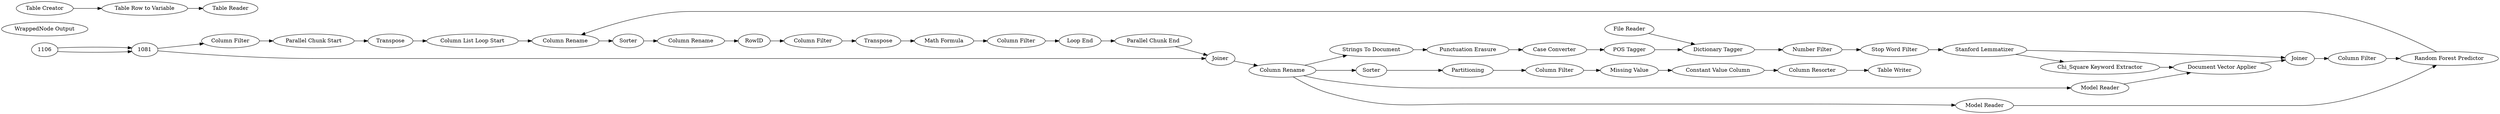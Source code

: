 digraph {
	1051 [label="Column Filter"]
	1052 [label=Transpose]
	1053 [label="Parallel Chunk Start"]
	1054 [label="Parallel Chunk End"]
	1057 [label="Column List Loop Start"]
	1058 [label="Loop End"]
	1074 [label="Table Writer"]
	971 [label="Chi_Square Keyword Extractor"]
	1033 [label="Random Forest Predictor"]
	1036 [label="Strings To Document"]
	1037 [label=Joiner]
	115 [label="Punctuation Erasure"]
	116 [label="Number Filter"]
	117 [label="Dictionary Tagger"]
	119 [label="Stop Word Filter"]
	779 [label="Case Converter"]
	781 [label="POS Tagger"]
	782 [label="File Reader"]
	783 [label="Stanford Lemmatizer"]
	1077 [label="Document Vector Applier"]
	1078 [label="Model Reader"]
	1079 [label="Model Reader"]
	1080 [label="Column Filter"]
	1082 [label="WrappedNode Output"]
	1084 [label="WrappedNode Input"]
	1055 [label=Sorter]
	1056 [label="Column Rename"]
	1060 [label="Column Rename"]
	1063 [label=RowID]
	1065 [label="Math Formula"]
	1067 [label="Column Filter"]
	1069 [label=Transpose]
	1070 [label="Column Filter"]
	1035 [label="Table Reader"]
	1100 [label="Table Creator"]
	1101 [label="Table Row to Variable"]
	1071 [label=Joiner]
	1072 [label=Sorter]
	1075 [label="Column Filter"]
	1084 [label="Column Rename"]
	1090 [label=Partitioning]
	1092 [label="Missing Value"]
	1096 [label="Constant Value Column"]
	1097 [label="Column Resorter"]
	115 -> 779
	116 -> 119
	117 -> 116
	119 -> 783
	779 -> 781
	781 -> 117
	782 -> 117
	971 -> 1077
	1033 -> 1056
	1036 -> 115
	1037 -> 1080
	783 -> 1037
	783 -> 971
	1077 -> 1037
	1078 -> 1077
	1079 -> 1033
	1080 -> 1033
	1084 -> 1078
	1084 -> 1079
	1084 -> 1036
	1055 -> 1060
	1056 -> 1055
	1060 -> 1063
	1063 -> 1067
	1065 -> 1070
	1067 -> 1069
	1069 -> 1065
	1100 -> 1101
	1101 -> 1035
	1071 -> 1084
	1072 -> 1090
	1075 -> 1092
	1084 -> 1072
	1090 -> 1075
	1092 -> 1096
	1096 -> 1097
	1051 -> 1053
	1052 -> 1057
	1053 -> 1052
	1054 -> 1071
	1057 -> 1056
	1058 -> 1054
	1081 -> 1051
	1081 -> 1071
	1070 -> 1058
	1106 -> 1081
	1106 -> 1081
	1097 -> 1074
	rankdir=LR
}
